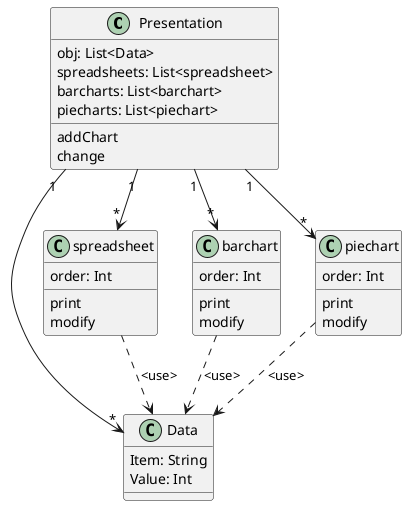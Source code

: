@startuml

Class Presentation {
  {field} obj: List<Data>
  {field} spreadsheets: List<spreadsheet>
  {field} barcharts: List<barchart>
  {field} piecharts: List<piechart>
  {method} addChart
  {method} change
}

Class Data {
  {field} Item: String
  {field} Value: Int
}

Class spreadsheet {
  {field} order: Int
  {method} print
  {method} modify
}

Class barchart {
  {field} order: Int
  {method} print
  {method} modify
}

Class piechart {
  {field} order: Int
  {method} print
  {method} modify
}

Presentation "1" --> "*" Data

Presentation "1" --> "*" piechart
Presentation "1" --> "*" barchart
Presentation "1" --> "*" spreadsheet

piechart ..> Data : <use>
barchart ..> Data : <use>
spreadsheet ..> Data : <use>

@enduml